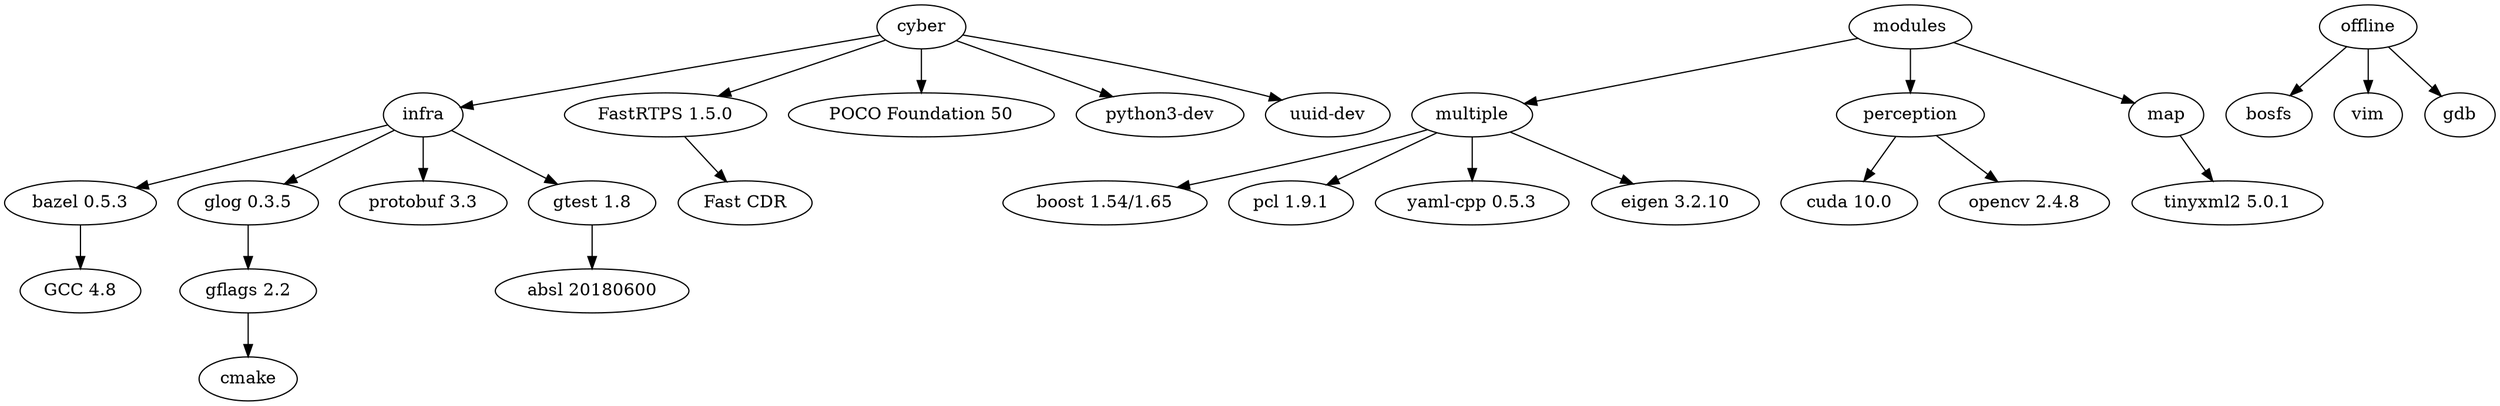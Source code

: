 digraph {
  "infra" -> "bazel 0.5.3";
  "bazel 0.5.3" -> "GCC 4.8";
  "infra" -> "glog 0.3.5" -> "gflags 2.2" -> "cmake";
  "infra" -> "protobuf 3.3";
  "infra" -> "gtest 1.8" -> "absl 20180600";

  "cyber" -> "infra";
  "cyber" -> "FastRTPS 1.5.0" -> "Fast CDR";
  "cyber" -> "POCO Foundation 50";
  "cyber" -> "python3-dev";
  "cyber" -> "uuid-dev";

  "modules" -> "multiple" -> "boost 1.54/1.65";
  "multiple" -> "pcl 1.9.1";
  "multiple" -> "yaml-cpp 0.5.3";
  "multiple" -> "eigen 3.2.10";

  "modules" -> "perception" -> "cuda 10.0";
  "perception" -> "opencv 2.4.8";

  "modules" -> "map" -> "tinyxml2 5.0.1";

  "offline" -> "bosfs";
  "offline" -> "vim";
  "offline" -> "gdb";
}
